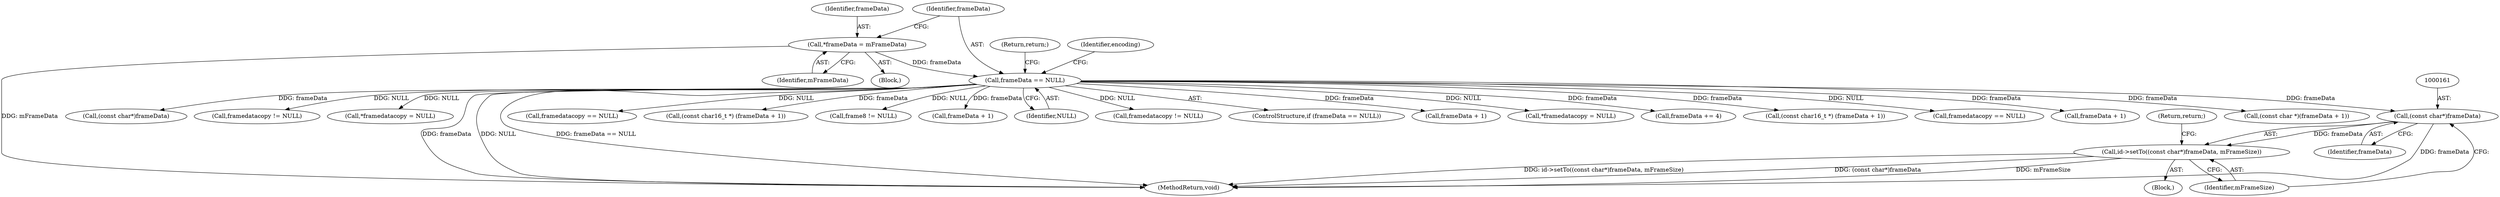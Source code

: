 digraph "0_Android_6d0249be2275fd4086783f259f4e2c54722a7c55_0@pointer" {
"1000160" [label="(Call,(const char*)frameData)"];
"1000116" [label="(Call,frameData == NULL)"];
"1000112" [label="(Call,*frameData = mFrameData)"];
"1000159" [label="(Call,id->setTo((const char*)frameData, mFrameSize))"];
"1000287" [label="(Call,framedatacopy == NULL)"];
"1000269" [label="(Call,frameData + 1)"];
"1000246" [label="(Call,(const char *)(frameData + 1))"];
"1000138" [label="(Block,)"];
"1000234" [label="(Call,(const char*)frameData)"];
"1000112" [label="(Call,*frameData = mFrameData)"];
"1000117" [label="(Identifier,frameData)"];
"1000163" [label="(Identifier,mFrameSize)"];
"1000318" [label="(Call,framedatacopy != NULL)"];
"1000345" [label="(Call,*framedatacopy = NULL)"];
"1000113" [label="(Identifier,frameData)"];
"1000120" [label="(Return,return;)"];
"1000108" [label="(Block,)"];
"1000159" [label="(Call,id->setTo((const char*)frameData, mFrameSize))"];
"1000493" [label="(MethodReturn,void)"];
"1000366" [label="(Call,framedatacopy == NULL)"];
"1000162" [label="(Identifier,frameData)"];
"1000267" [label="(Call,(const char16_t *) (frameData + 1))"];
"1000449" [label="(Call,frame8 != NULL)"];
"1000160" [label="(Call,(const char*)frameData)"];
"1000116" [label="(Call,frameData == NULL)"];
"1000248" [label="(Call,frameData + 1)"];
"1000164" [label="(Return,return;)"];
"1000118" [label="(Identifier,NULL)"];
"1000487" [label="(Call,framedatacopy != NULL)"];
"1000115" [label="(ControlStructure,if (frameData == NULL))"];
"1000341" [label="(Call,frameData + 1)"];
"1000114" [label="(Identifier,mFrameData)"];
"1000273" [label="(Call,*framedatacopy = NULL)"];
"1000123" [label="(Identifier,encoding)"];
"1000184" [label="(Call,frameData += 4)"];
"1000339" [label="(Call,(const char16_t *) (frameData + 1))"];
"1000160" -> "1000159"  [label="AST: "];
"1000160" -> "1000162"  [label="CFG: "];
"1000161" -> "1000160"  [label="AST: "];
"1000162" -> "1000160"  [label="AST: "];
"1000163" -> "1000160"  [label="CFG: "];
"1000160" -> "1000493"  [label="DDG: frameData"];
"1000160" -> "1000159"  [label="DDG: frameData"];
"1000116" -> "1000160"  [label="DDG: frameData"];
"1000116" -> "1000115"  [label="AST: "];
"1000116" -> "1000118"  [label="CFG: "];
"1000117" -> "1000116"  [label="AST: "];
"1000118" -> "1000116"  [label="AST: "];
"1000120" -> "1000116"  [label="CFG: "];
"1000123" -> "1000116"  [label="CFG: "];
"1000116" -> "1000493"  [label="DDG: frameData"];
"1000116" -> "1000493"  [label="DDG: NULL"];
"1000116" -> "1000493"  [label="DDG: frameData == NULL"];
"1000112" -> "1000116"  [label="DDG: frameData"];
"1000116" -> "1000184"  [label="DDG: frameData"];
"1000116" -> "1000234"  [label="DDG: frameData"];
"1000116" -> "1000246"  [label="DDG: frameData"];
"1000116" -> "1000248"  [label="DDG: frameData"];
"1000116" -> "1000267"  [label="DDG: frameData"];
"1000116" -> "1000269"  [label="DDG: frameData"];
"1000116" -> "1000273"  [label="DDG: NULL"];
"1000116" -> "1000287"  [label="DDG: NULL"];
"1000116" -> "1000318"  [label="DDG: NULL"];
"1000116" -> "1000339"  [label="DDG: frameData"];
"1000116" -> "1000341"  [label="DDG: frameData"];
"1000116" -> "1000345"  [label="DDG: NULL"];
"1000116" -> "1000366"  [label="DDG: NULL"];
"1000116" -> "1000449"  [label="DDG: NULL"];
"1000116" -> "1000487"  [label="DDG: NULL"];
"1000112" -> "1000108"  [label="AST: "];
"1000112" -> "1000114"  [label="CFG: "];
"1000113" -> "1000112"  [label="AST: "];
"1000114" -> "1000112"  [label="AST: "];
"1000117" -> "1000112"  [label="CFG: "];
"1000112" -> "1000493"  [label="DDG: mFrameData"];
"1000159" -> "1000138"  [label="AST: "];
"1000159" -> "1000163"  [label="CFG: "];
"1000163" -> "1000159"  [label="AST: "];
"1000164" -> "1000159"  [label="CFG: "];
"1000159" -> "1000493"  [label="DDG: id->setTo((const char*)frameData, mFrameSize)"];
"1000159" -> "1000493"  [label="DDG: (const char*)frameData"];
"1000159" -> "1000493"  [label="DDG: mFrameSize"];
}
